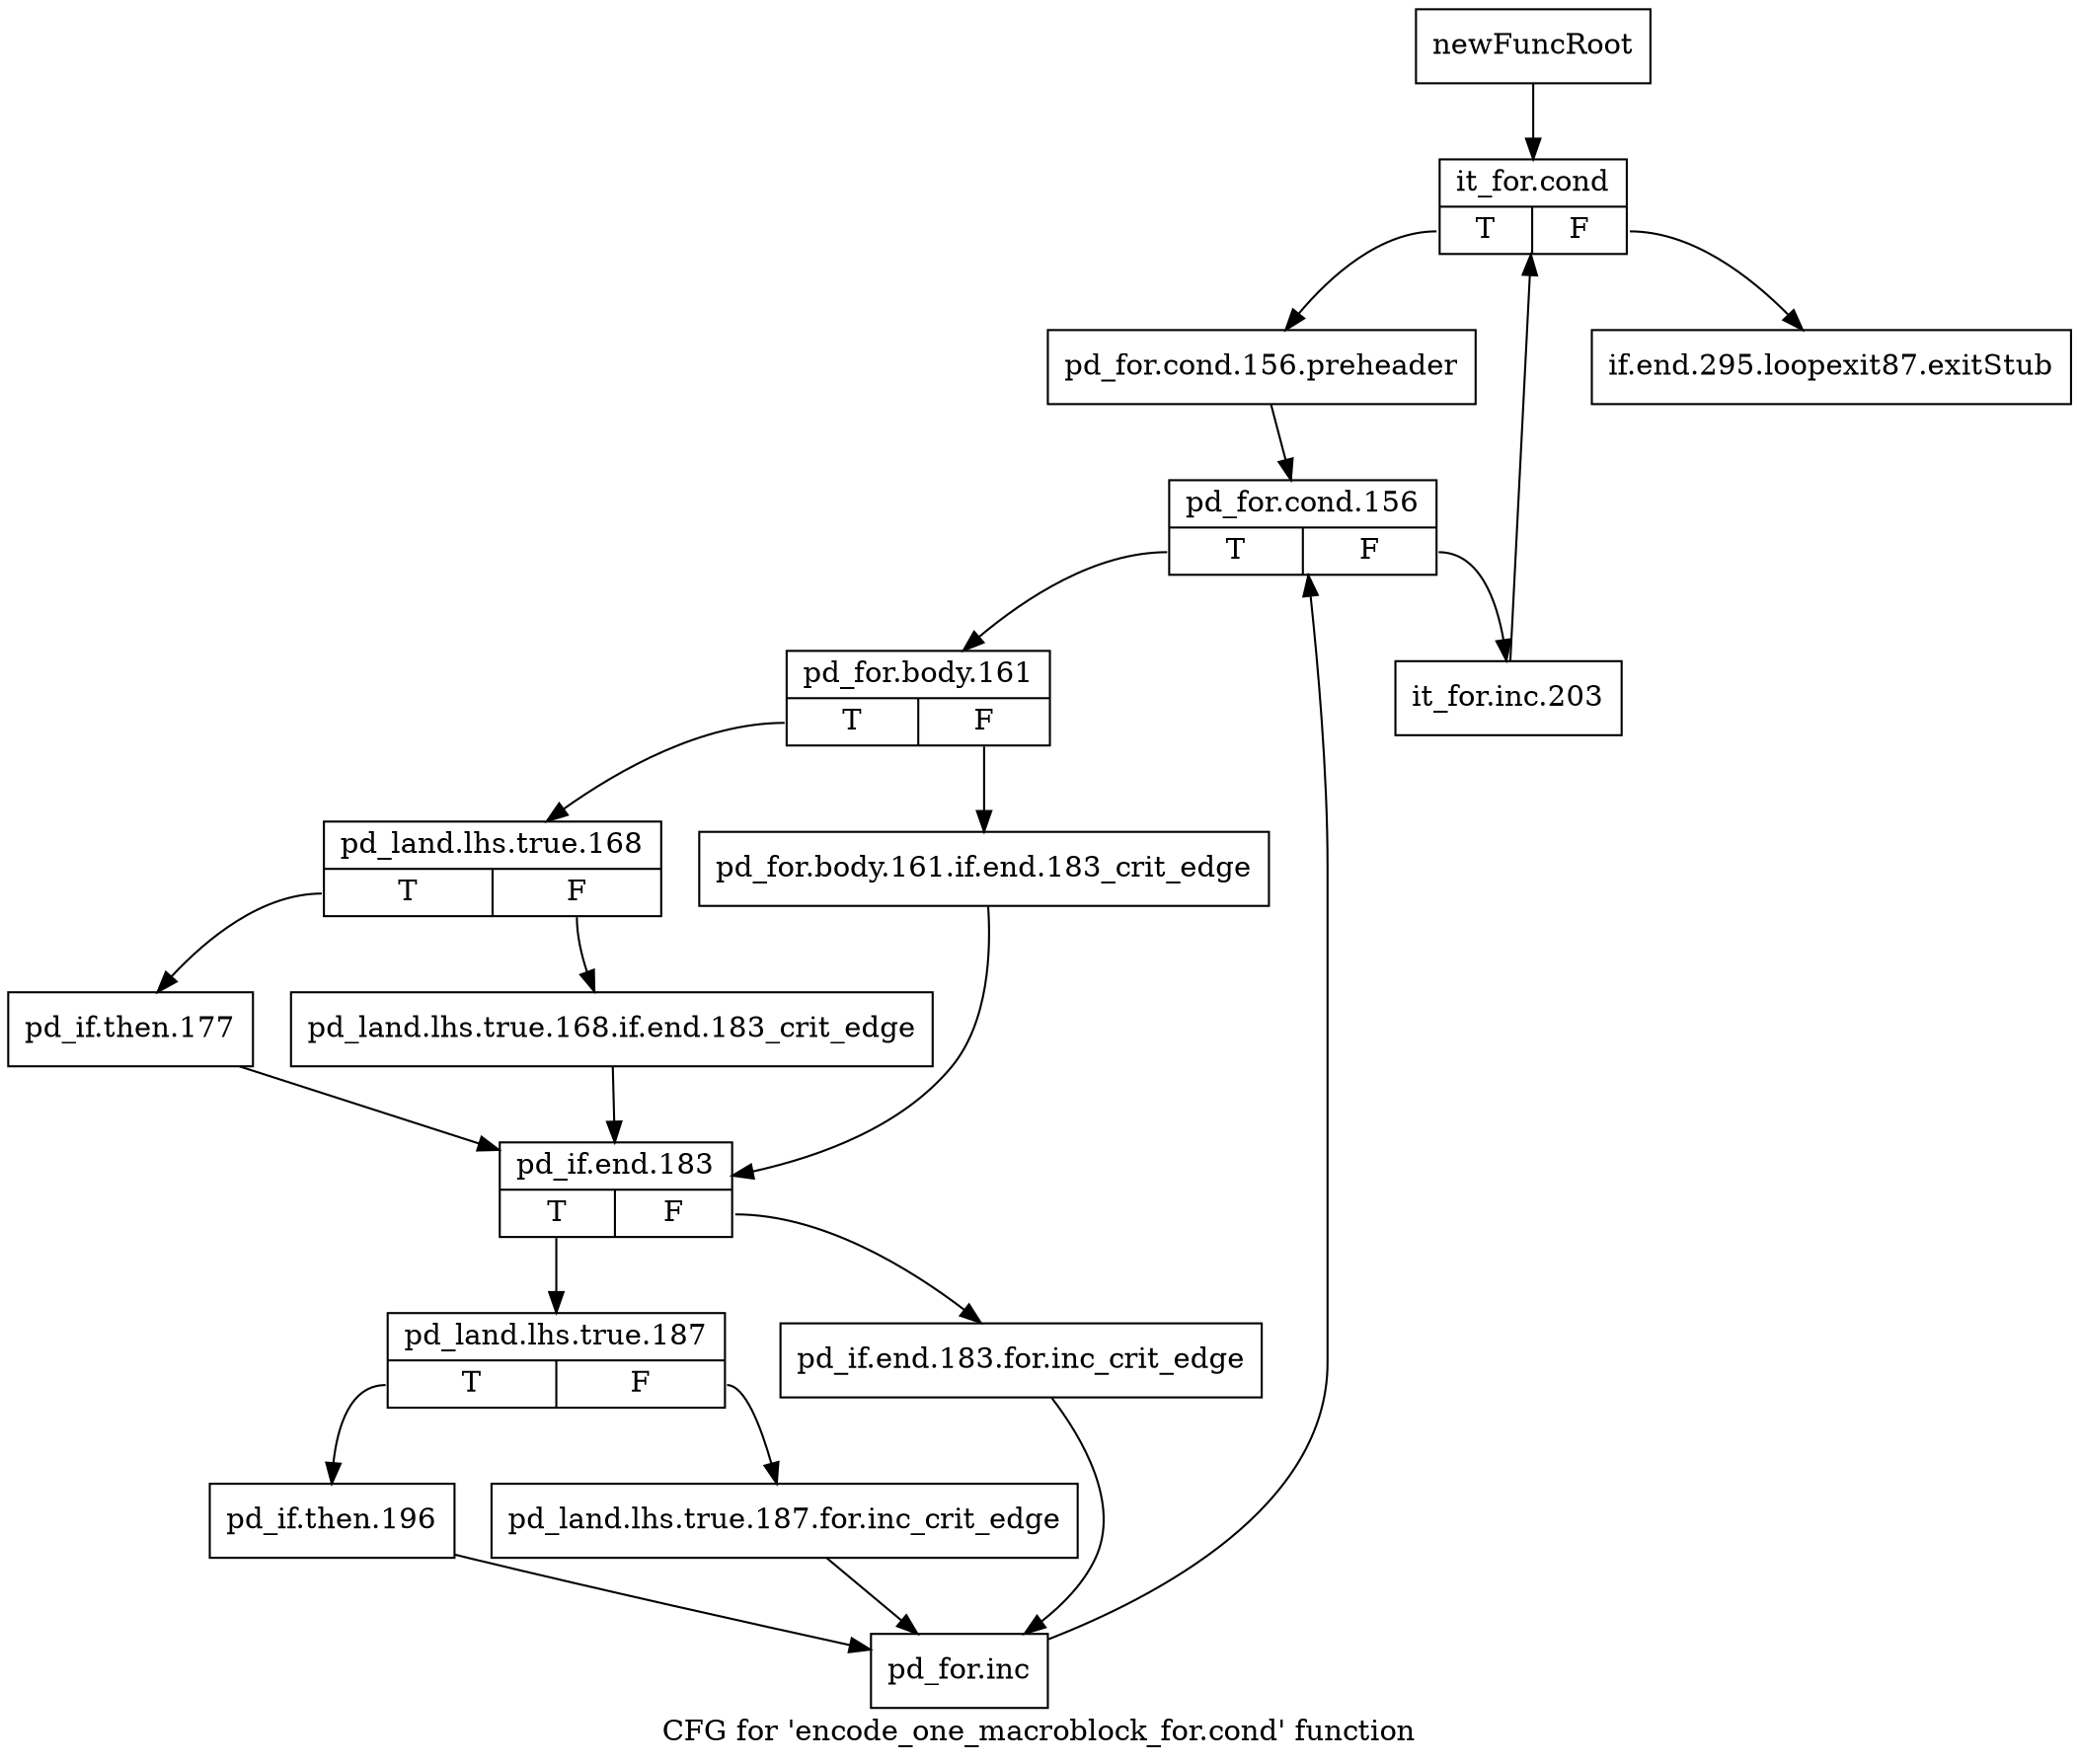 digraph "CFG for 'encode_one_macroblock_for.cond' function" {
	label="CFG for 'encode_one_macroblock_for.cond' function";

	Node0x2e5fec0 [shape=record,label="{newFuncRoot}"];
	Node0x2e5fec0 -> Node0x2e5ff60;
	Node0x2e5ff10 [shape=record,label="{if.end.295.loopexit87.exitStub}"];
	Node0x2e5ff60 [shape=record,label="{it_for.cond|{<s0>T|<s1>F}}"];
	Node0x2e5ff60:s0 -> Node0x2e5ffb0;
	Node0x2e5ff60:s1 -> Node0x2e5ff10;
	Node0x2e5ffb0 [shape=record,label="{pd_for.cond.156.preheader}"];
	Node0x2e5ffb0 -> Node0x2e60000;
	Node0x2e60000 [shape=record,label="{pd_for.cond.156|{<s0>T|<s1>F}}"];
	Node0x2e60000:s0 -> Node0x2e600a0;
	Node0x2e60000:s1 -> Node0x2e60050;
	Node0x2e60050 [shape=record,label="{it_for.inc.203}"];
	Node0x2e60050 -> Node0x2e5ff60;
	Node0x2e600a0 [shape=record,label="{pd_for.body.161|{<s0>T|<s1>F}}"];
	Node0x2e600a0:s0 -> Node0x2e60140;
	Node0x2e600a0:s1 -> Node0x2e600f0;
	Node0x2e600f0 [shape=record,label="{pd_for.body.161.if.end.183_crit_edge}"];
	Node0x2e600f0 -> Node0x2e60230;
	Node0x2e60140 [shape=record,label="{pd_land.lhs.true.168|{<s0>T|<s1>F}}"];
	Node0x2e60140:s0 -> Node0x2e601e0;
	Node0x2e60140:s1 -> Node0x2e60190;
	Node0x2e60190 [shape=record,label="{pd_land.lhs.true.168.if.end.183_crit_edge}"];
	Node0x2e60190 -> Node0x2e60230;
	Node0x2e601e0 [shape=record,label="{pd_if.then.177}"];
	Node0x2e601e0 -> Node0x2e60230;
	Node0x2e60230 [shape=record,label="{pd_if.end.183|{<s0>T|<s1>F}}"];
	Node0x2e60230:s0 -> Node0x2e602d0;
	Node0x2e60230:s1 -> Node0x2e60280;
	Node0x2e60280 [shape=record,label="{pd_if.end.183.for.inc_crit_edge}"];
	Node0x2e60280 -> Node0x2e603c0;
	Node0x2e602d0 [shape=record,label="{pd_land.lhs.true.187|{<s0>T|<s1>F}}"];
	Node0x2e602d0:s0 -> Node0x2e60370;
	Node0x2e602d0:s1 -> Node0x2e60320;
	Node0x2e60320 [shape=record,label="{pd_land.lhs.true.187.for.inc_crit_edge}"];
	Node0x2e60320 -> Node0x2e603c0;
	Node0x2e60370 [shape=record,label="{pd_if.then.196}"];
	Node0x2e60370 -> Node0x2e603c0;
	Node0x2e603c0 [shape=record,label="{pd_for.inc}"];
	Node0x2e603c0 -> Node0x2e60000;
}
